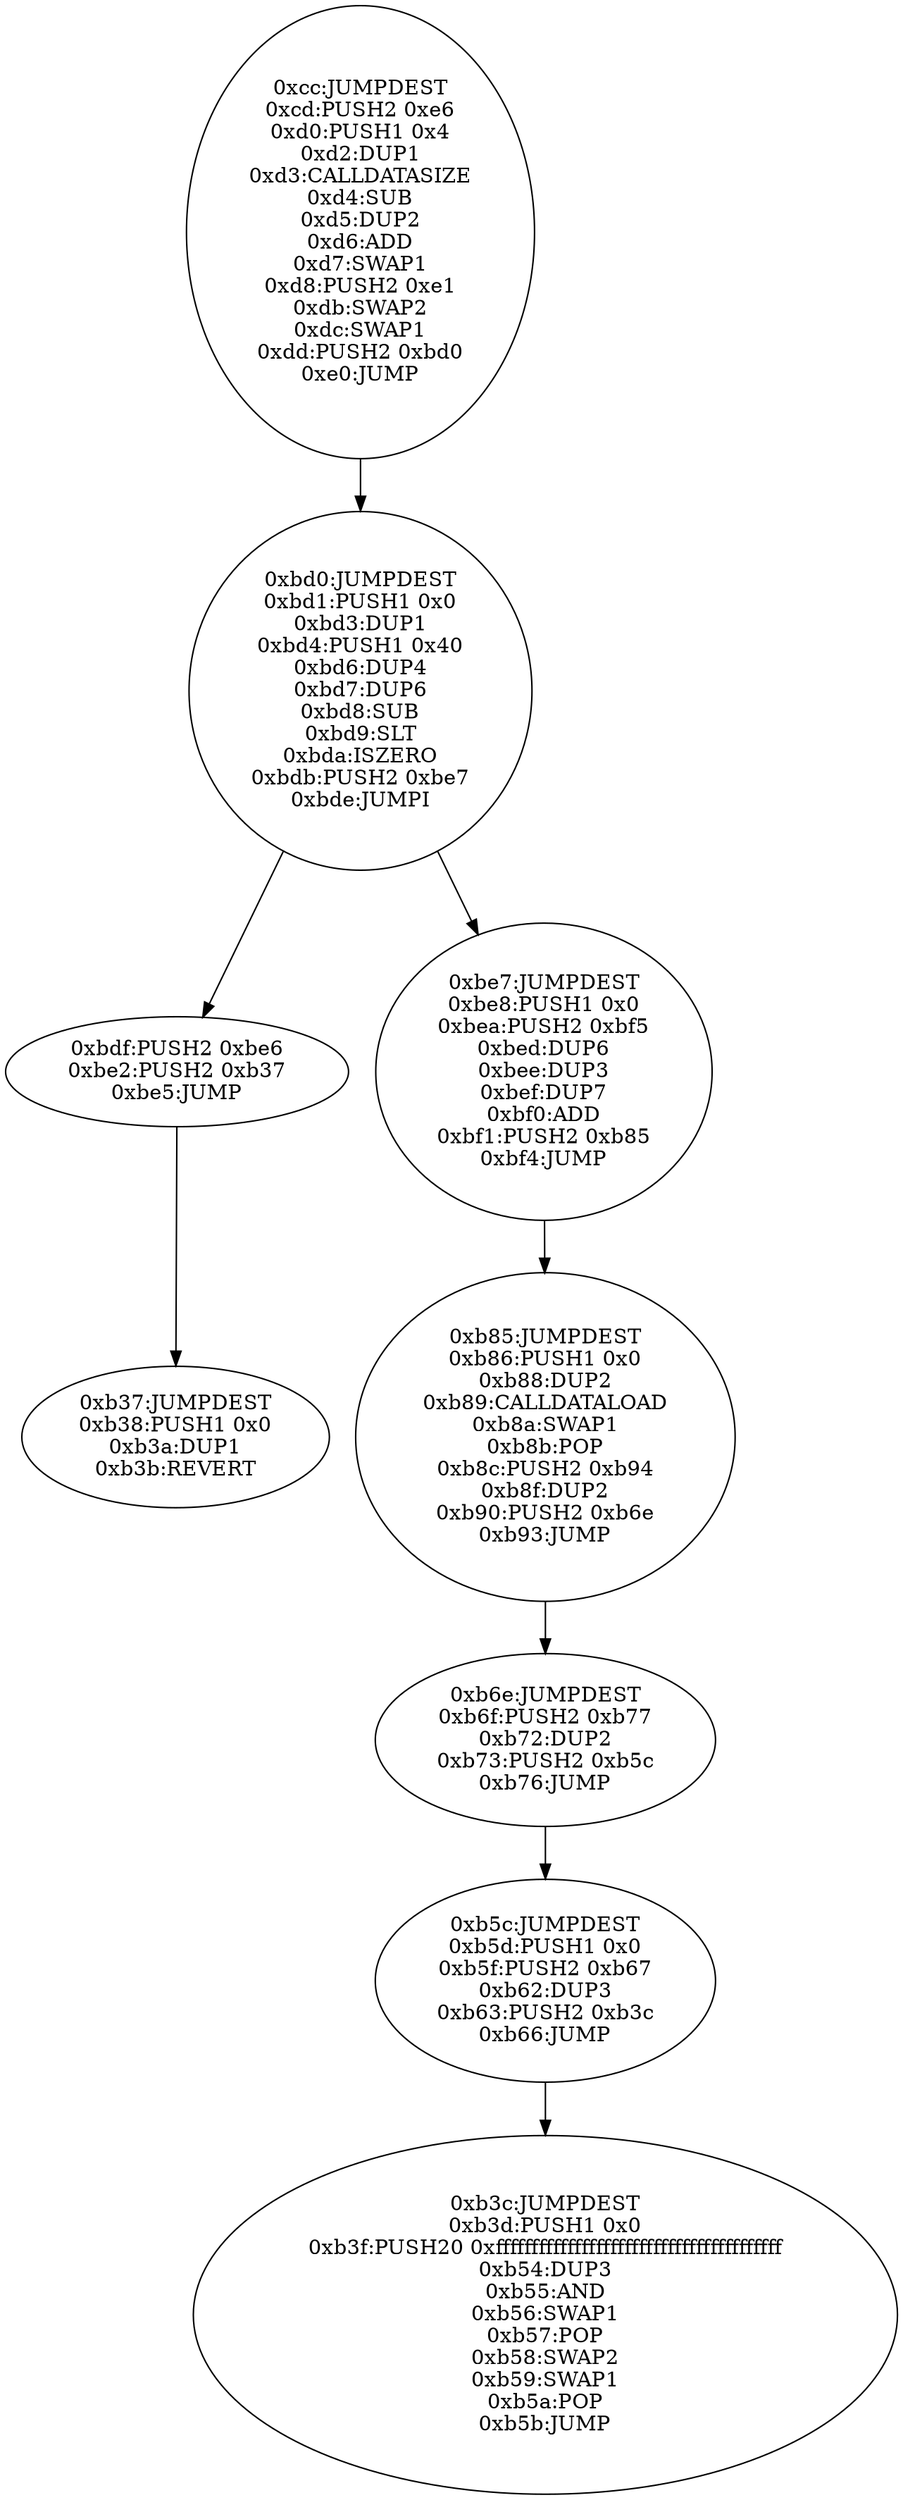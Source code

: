 digraph{
204[label="0xcc:JUMPDEST
0xcd:PUSH2 0xe6
0xd0:PUSH1 0x4
0xd2:DUP1
0xd3:CALLDATASIZE
0xd4:SUB
0xd5:DUP2
0xd6:ADD
0xd7:SWAP1
0xd8:PUSH2 0xe1
0xdb:SWAP2
0xdc:SWAP1
0xdd:PUSH2 0xbd0
0xe0:JUMP"]
204 -> 3024
3024[label="0xbd0:JUMPDEST
0xbd1:PUSH1 0x0
0xbd3:DUP1
0xbd4:PUSH1 0x40
0xbd6:DUP4
0xbd7:DUP6
0xbd8:SUB
0xbd9:SLT
0xbda:ISZERO
0xbdb:PUSH2 0xbe7
0xbde:JUMPI"]
3024 -> 3039
3024 -> 3047
3039[label="0xbdf:PUSH2 0xbe6
0xbe2:PUSH2 0xb37
0xbe5:JUMP"]
3039 -> 2871
3047[label="0xbe7:JUMPDEST
0xbe8:PUSH1 0x0
0xbea:PUSH2 0xbf5
0xbed:DUP6
0xbee:DUP3
0xbef:DUP7
0xbf0:ADD
0xbf1:PUSH2 0xb85
0xbf4:JUMP"]
3047 -> 2949
2871[label="0xb37:JUMPDEST
0xb38:PUSH1 0x0
0xb3a:DUP1
0xb3b:REVERT"]
2949[label="0xb85:JUMPDEST
0xb86:PUSH1 0x0
0xb88:DUP2
0xb89:CALLDATALOAD
0xb8a:SWAP1
0xb8b:POP
0xb8c:PUSH2 0xb94
0xb8f:DUP2
0xb90:PUSH2 0xb6e
0xb93:JUMP"]
2949 -> 2926
2926[label="0xb6e:JUMPDEST
0xb6f:PUSH2 0xb77
0xb72:DUP2
0xb73:PUSH2 0xb5c
0xb76:JUMP"]
2926 -> 2908
2908[label="0xb5c:JUMPDEST
0xb5d:PUSH1 0x0
0xb5f:PUSH2 0xb67
0xb62:DUP3
0xb63:PUSH2 0xb3c
0xb66:JUMP"]
2908 -> 2876
2876[label="0xb3c:JUMPDEST
0xb3d:PUSH1 0x0
0xb3f:PUSH20 0xffffffffffffffffffffffffffffffffffffffff
0xb54:DUP3
0xb55:AND
0xb56:SWAP1
0xb57:POP
0xb58:SWAP2
0xb59:SWAP1
0xb5a:POP
0xb5b:JUMP"]

}